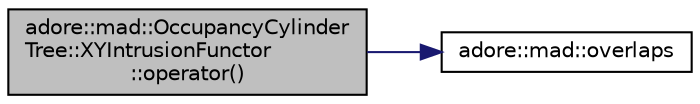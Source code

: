 digraph "adore::mad::OccupancyCylinderTree::XYIntrusionFunctor::operator()"
{
 // LATEX_PDF_SIZE
  edge [fontname="Helvetica",fontsize="10",labelfontname="Helvetica",labelfontsize="10"];
  node [fontname="Helvetica",fontsize="10",shape=record];
  rankdir="LR";
  Node1 [label="adore::mad::OccupancyCylinder\lTree::XYIntrusionFunctor\l::operator()",height=0.2,width=0.4,color="black", fillcolor="grey75", style="filled", fontcolor="black",tooltip=" "];
  Node1 -> Node2 [color="midnightblue",fontsize="10",style="solid",fontname="Helvetica"];
  Node2 [label="adore::mad::overlaps",height=0.2,width=0.4,color="black", fillcolor="white", style="filled",URL="$namespaceadore_1_1mad.html#acc8a3ed2c31387f747a32048655d82d9",tooltip=" "];
}
